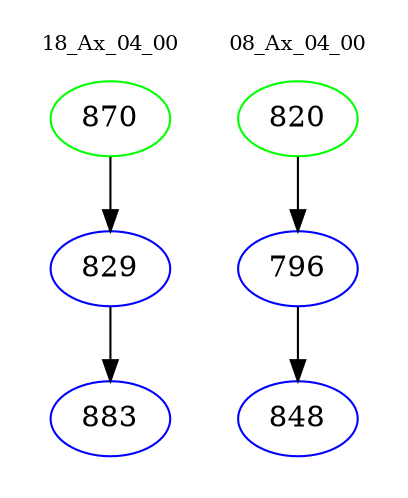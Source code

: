 digraph{
subgraph cluster_0 {
color = white
label = "18_Ax_04_00";
fontsize=10;
T0_870 [label="870", color="green"]
T0_870 -> T0_829 [color="black"]
T0_829 [label="829", color="blue"]
T0_829 -> T0_883 [color="black"]
T0_883 [label="883", color="blue"]
}
subgraph cluster_1 {
color = white
label = "08_Ax_04_00";
fontsize=10;
T1_820 [label="820", color="green"]
T1_820 -> T1_796 [color="black"]
T1_796 [label="796", color="blue"]
T1_796 -> T1_848 [color="black"]
T1_848 [label="848", color="blue"]
}
}
